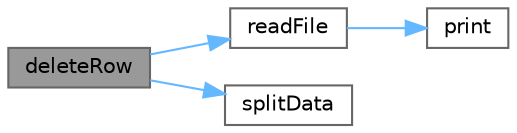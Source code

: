 digraph "deleteRow"
{
 // LATEX_PDF_SIZE
  bgcolor="transparent";
  edge [fontname=Helvetica,fontsize=10,labelfontname=Helvetica,labelfontsize=10];
  node [fontname=Helvetica,fontsize=10,shape=box,height=0.2,width=0.4];
  rankdir="LR";
  Node1 [id="Node000001",label="deleteRow",height=0.2,width=0.4,color="gray40", fillcolor="grey60", style="filled", fontcolor="black",tooltip="Get the row from the csvData."];
  Node1 -> Node2 [id="edge1_Node000001_Node000002",color="steelblue1",style="solid",tooltip=" "];
  Node2 [id="Node000002",label="readFile",height=0.2,width=0.4,color="grey40", fillcolor="white", style="filled",URL="$handle_file_8h.html#a5b0c648b10e6d480634c0ff6c5b2628b",tooltip="Check if the folder exists and create it if it does not."];
  Node2 -> Node3 [id="edge2_Node000002_Node000003",color="steelblue1",style="solid",tooltip=" "];
  Node3 [id="Node000003",label="print",height=0.2,width=0.4,color="grey40", fillcolor="white", style="filled",URL="$print_8h.html#af04078888e447f948566919c3858fe47",tooltip="print the value to the console with new line at the end"];
  Node1 -> Node4 [id="edge3_Node000001_Node000004",color="steelblue1",style="solid",tooltip=" "];
  Node4 [id="Node000004",label="splitData",height=0.2,width=0.4,color="grey40", fillcolor="white", style="filled",URL="$handle_file_8h.html#a6f796b929af19755dbd090ee16d5778c",tooltip="Split the string into a vector."];
}
